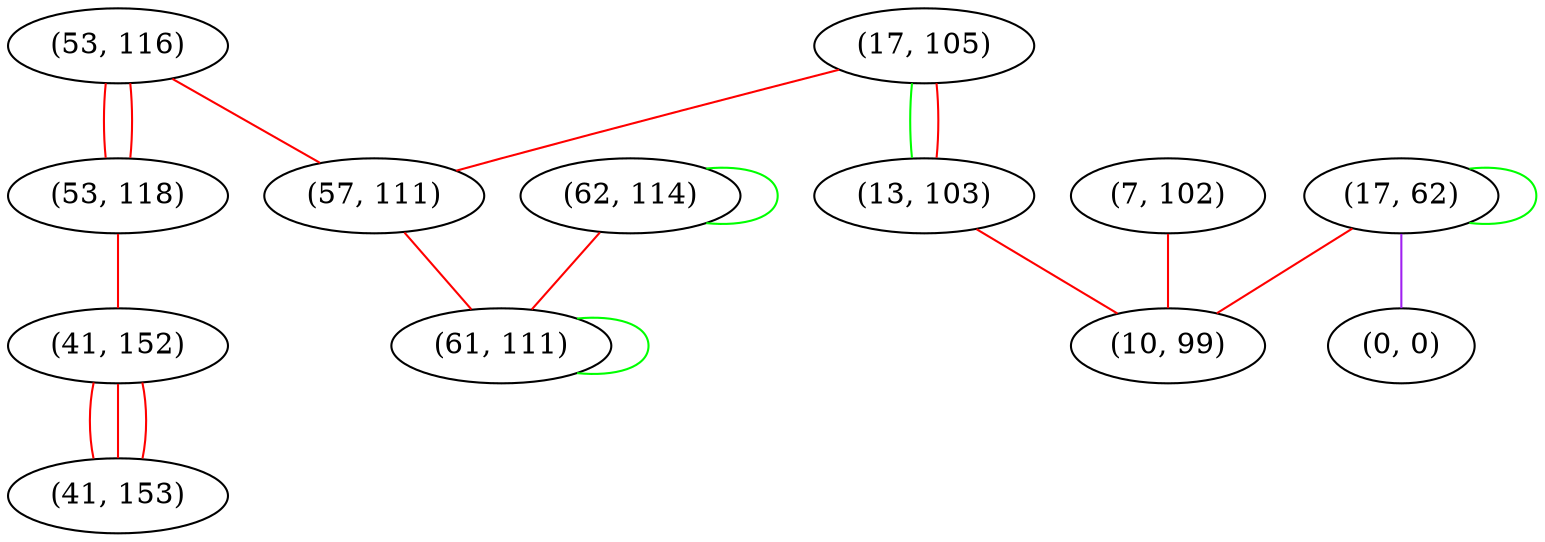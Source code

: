 graph "" {
"(53, 116)";
"(62, 114)";
"(17, 105)";
"(53, 118)";
"(7, 102)";
"(17, 62)";
"(0, 0)";
"(13, 103)";
"(57, 111)";
"(41, 152)";
"(61, 111)";
"(10, 99)";
"(41, 153)";
"(53, 116)" -- "(53, 118)"  [color=red, key=0, weight=1];
"(53, 116)" -- "(53, 118)"  [color=red, key=1, weight=1];
"(53, 116)" -- "(57, 111)"  [color=red, key=0, weight=1];
"(62, 114)" -- "(61, 111)"  [color=red, key=0, weight=1];
"(62, 114)" -- "(62, 114)"  [color=green, key=0, weight=2];
"(17, 105)" -- "(13, 103)"  [color=green, key=0, weight=2];
"(17, 105)" -- "(13, 103)"  [color=red, key=1, weight=1];
"(17, 105)" -- "(57, 111)"  [color=red, key=0, weight=1];
"(53, 118)" -- "(41, 152)"  [color=red, key=0, weight=1];
"(7, 102)" -- "(10, 99)"  [color=red, key=0, weight=1];
"(17, 62)" -- "(17, 62)"  [color=green, key=0, weight=2];
"(17, 62)" -- "(0, 0)"  [color=purple, key=0, weight=4];
"(17, 62)" -- "(10, 99)"  [color=red, key=0, weight=1];
"(13, 103)" -- "(10, 99)"  [color=red, key=0, weight=1];
"(57, 111)" -- "(61, 111)"  [color=red, key=0, weight=1];
"(41, 152)" -- "(41, 153)"  [color=red, key=0, weight=1];
"(41, 152)" -- "(41, 153)"  [color=red, key=1, weight=1];
"(41, 152)" -- "(41, 153)"  [color=red, key=2, weight=1];
"(61, 111)" -- "(61, 111)"  [color=green, key=0, weight=2];
}
